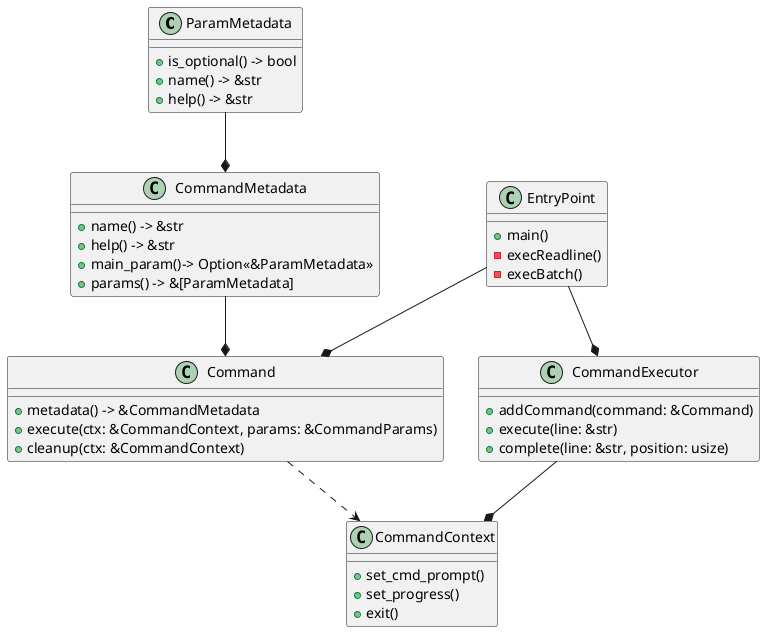 @startuml CLI components

class ParamMetadata {
    +is_optional() -> bool
    +name() -> &str
    +help() -> &str
}

class CommandMetadata {
    +name() -> &str
    +help() -> &str
    +main_param()-> Option<<&ParamMetadata>>
    +params() -> &[ParamMetadata]
}
ParamMetadata --* CommandMetadata

class Command {    
    +metadata() -> &CommandMetadata
    +execute(ctx: &CommandContext, params: &CommandParams)
    +cleanup(ctx: &CommandContext)
}
CommandMetadata --* Command

class EntryPoint {
    +main()
    -execReadline()
    -execBatch()
}

class CommandExecutor {    
    +addCommand(command: &Command)
    +execute(line: &str)
    +complete(line: &str, position: usize)
}
EntryPoint --* CommandExecutor
EntryPoint --* Command

class CommandContext {
    +set_cmd_prompt()
    +set_progress()
    +exit()
}
CommandExecutor --* CommandContext

Command ..> CommandContext

@enduml